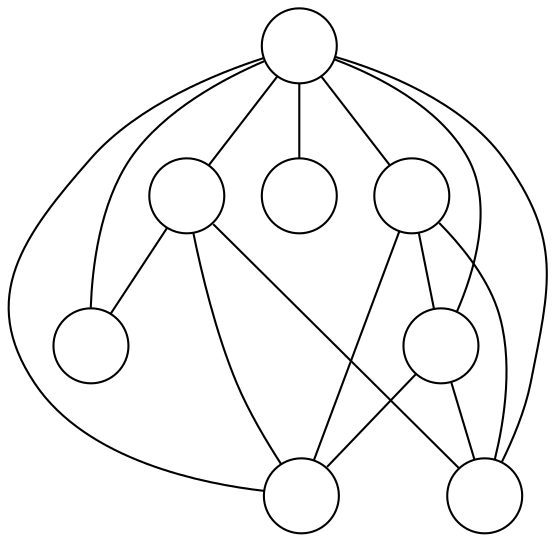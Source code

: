 graph G {
  node[label="", shape=circle]
  0;
  1;
  2;
  3;
  4;
  5;
  6;
  7;
  4 -- 0;
  4 -- 1;
  5 -- 0;
  5 -- 1;
  5 -- 4;
  6 -- 0;
  6 -- 1;
  6 -- 2;
  7 -- 0;
  7 -- 1;
  7 -- 2;
  7 -- 3;
  7 -- 4;
  7 -- 5;
  7 -- 6;
}

